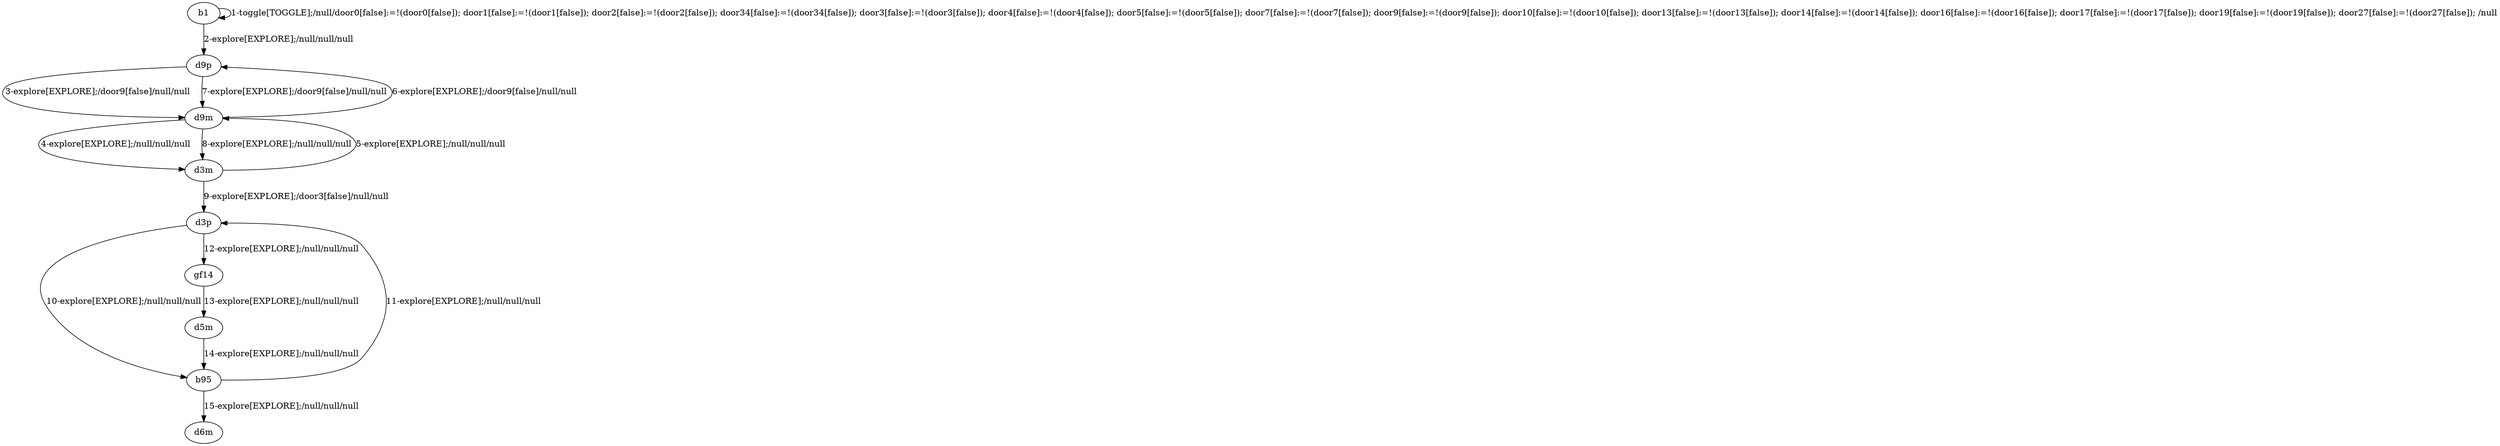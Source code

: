 # Total number of goals covered by this test: 1
# b95 --> d3p

digraph g {
"b1" -> "b1" [label = "1-toggle[TOGGLE];/null/door0[false]:=!(door0[false]); door1[false]:=!(door1[false]); door2[false]:=!(door2[false]); door34[false]:=!(door34[false]); door3[false]:=!(door3[false]); door4[false]:=!(door4[false]); door5[false]:=!(door5[false]); door7[false]:=!(door7[false]); door9[false]:=!(door9[false]); door10[false]:=!(door10[false]); door13[false]:=!(door13[false]); door14[false]:=!(door14[false]); door16[false]:=!(door16[false]); door17[false]:=!(door17[false]); door19[false]:=!(door19[false]); door27[false]:=!(door27[false]); /null"];
"b1" -> "d9p" [label = "2-explore[EXPLORE];/null/null/null"];
"d9p" -> "d9m" [label = "3-explore[EXPLORE];/door9[false]/null/null"];
"d9m" -> "d3m" [label = "4-explore[EXPLORE];/null/null/null"];
"d3m" -> "d9m" [label = "5-explore[EXPLORE];/null/null/null"];
"d9m" -> "d9p" [label = "6-explore[EXPLORE];/door9[false]/null/null"];
"d9p" -> "d9m" [label = "7-explore[EXPLORE];/door9[false]/null/null"];
"d9m" -> "d3m" [label = "8-explore[EXPLORE];/null/null/null"];
"d3m" -> "d3p" [label = "9-explore[EXPLORE];/door3[false]/null/null"];
"d3p" -> "b95" [label = "10-explore[EXPLORE];/null/null/null"];
"b95" -> "d3p" [label = "11-explore[EXPLORE];/null/null/null"];
"d3p" -> "gf14" [label = "12-explore[EXPLORE];/null/null/null"];
"gf14" -> "d5m" [label = "13-explore[EXPLORE];/null/null/null"];
"d5m" -> "b95" [label = "14-explore[EXPLORE];/null/null/null"];
"b95" -> "d6m" [label = "15-explore[EXPLORE];/null/null/null"];
}